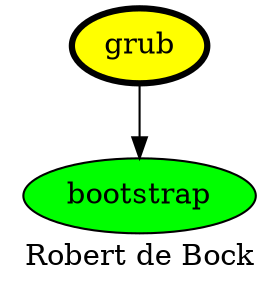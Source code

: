 digraph PhiloDilemma {
  label = "Robert de Bock" ;
  overlap=false
  {
    bootstrap [fillcolor=green style=filled]
    grub [fillcolor=yellow style=filled penwidth=3]
  }
  grub -> bootstrap
}
